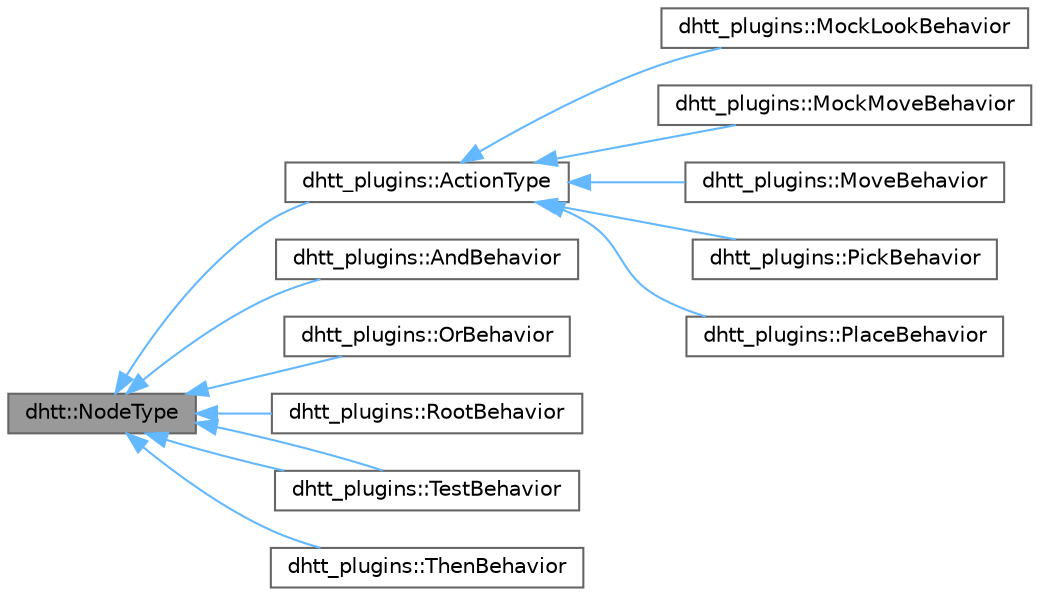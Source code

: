 digraph "dhtt::NodeType"
{
 // LATEX_PDF_SIZE
  bgcolor="transparent";
  edge [fontname=Helvetica,fontsize=10,labelfontname=Helvetica,labelfontsize=10];
  node [fontname=Helvetica,fontsize=10,shape=box,height=0.2,width=0.4];
  rankdir="LR";
  Node1 [label="dhtt::NodeType",height=0.2,width=0.4,color="gray40", fillcolor="grey60", style="filled", fontcolor="black",tooltip="Base class describing the logic of the nodes."];
  Node1 -> Node2 [dir="back",color="steelblue1",style="solid"];
  Node2 [label="dhtt_plugins::ActionType",height=0.2,width=0.4,color="gray40", fillcolor="white", style="filled",URL="$classdhtt__plugins_1_1ActionType.html",tooltip="parent class of all behavior/action type nodes"];
  Node2 -> Node3 [dir="back",color="steelblue1",style="solid"];
  Node3 [label="dhtt_plugins::MockLookBehavior",height=0.2,width=0.4,color="gray40", fillcolor="white", style="filled",URL="$classdhtt__plugins_1_1MockLookBehavior.html",tooltip=" "];
  Node2 -> Node4 [dir="back",color="steelblue1",style="solid"];
  Node4 [label="dhtt_plugins::MockMoveBehavior",height=0.2,width=0.4,color="gray40", fillcolor="white", style="filled",URL="$classdhtt__plugins_1_1MockMoveBehavior.html",tooltip=" "];
  Node2 -> Node5 [dir="back",color="steelblue1",style="solid"];
  Node5 [label="dhtt_plugins::MoveBehavior",height=0.2,width=0.4,color="gray40", fillcolor="white", style="filled",URL="$classdhtt__plugins_1_1MoveBehavior.html",tooltip="Moves to a semantically specified location on a given map."];
  Node2 -> Node6 [dir="back",color="steelblue1",style="solid"];
  Node6 [label="dhtt_plugins::PickBehavior",height=0.2,width=0.4,color="gray40", fillcolor="white", style="filled",URL="$classdhtt__plugins_1_1PickBehavior.html",tooltip="Action behavior to pick up the first object detected in front of the robot at the current position."];
  Node2 -> Node7 [dir="back",color="steelblue1",style="solid"];
  Node7 [label="dhtt_plugins::PlaceBehavior",height=0.2,width=0.4,color="gray40", fillcolor="white", style="filled",URL="$classdhtt__plugins_1_1PlaceBehavior.html",tooltip="Place behavior implementation."];
  Node1 -> Node8 [dir="back",color="steelblue1",style="solid"];
  Node8 [label="dhtt_plugins::AndBehavior",height=0.2,width=0.4,color="gray40", fillcolor="white", style="filled",URL="$classdhtt__plugins_1_1AndBehavior.html",tooltip="Implementation of the AND node for dHTTs."];
  Node1 -> Node9 [dir="back",color="steelblue1",style="solid"];
  Node9 [label="dhtt_plugins::OrBehavior",height=0.2,width=0.4,color="gray40", fillcolor="white", style="filled",URL="$classdhtt__plugins_1_1OrBehavior.html",tooltip="Implementation of the OR node for dHTTs."];
  Node1 -> Node10 [dir="back",color="steelblue1",style="solid"];
  Node10 [label="dhtt_plugins::RootBehavior",height=0.2,width=0.4,color="gray40", fillcolor="white", style="filled",URL="$classdhtt__plugins_1_1RootBehavior.html",tooltip="implementation of the dHTT root node"];
  Node1 -> Node11 [dir="back",color="steelblue1",style="solid"];
  Node11 [label="dhtt_plugins::TestBehavior",height=0.2,width=0.4,color="gray40", fillcolor="white", style="filled",URL="$classdhtt__plugins_1_1TestBehavior.html",tooltip="A behavior which is just utilized for testing the functionality of the tree."];
  Node1 -> Node11 [dir="back",color="steelblue1",style="solid"];
  Node1 -> Node12 [dir="back",color="steelblue1",style="solid"];
  Node12 [label="dhtt_plugins::ThenBehavior",height=0.2,width=0.4,color="gray40", fillcolor="white", style="filled",URL="$classdhtt__plugins_1_1ThenBehavior.html",tooltip="Implementation of the THEN node for dHTTs."];
}
